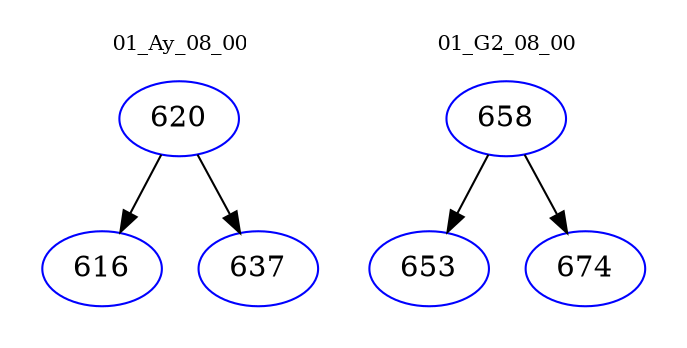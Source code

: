 digraph{
subgraph cluster_0 {
color = white
label = "01_Ay_08_00";
fontsize=10;
T0_620 [label="620", color="blue"]
T0_620 -> T0_616 [color="black"]
T0_616 [label="616", color="blue"]
T0_620 -> T0_637 [color="black"]
T0_637 [label="637", color="blue"]
}
subgraph cluster_1 {
color = white
label = "01_G2_08_00";
fontsize=10;
T1_658 [label="658", color="blue"]
T1_658 -> T1_653 [color="black"]
T1_653 [label="653", color="blue"]
T1_658 -> T1_674 [color="black"]
T1_674 [label="674", color="blue"]
}
}
